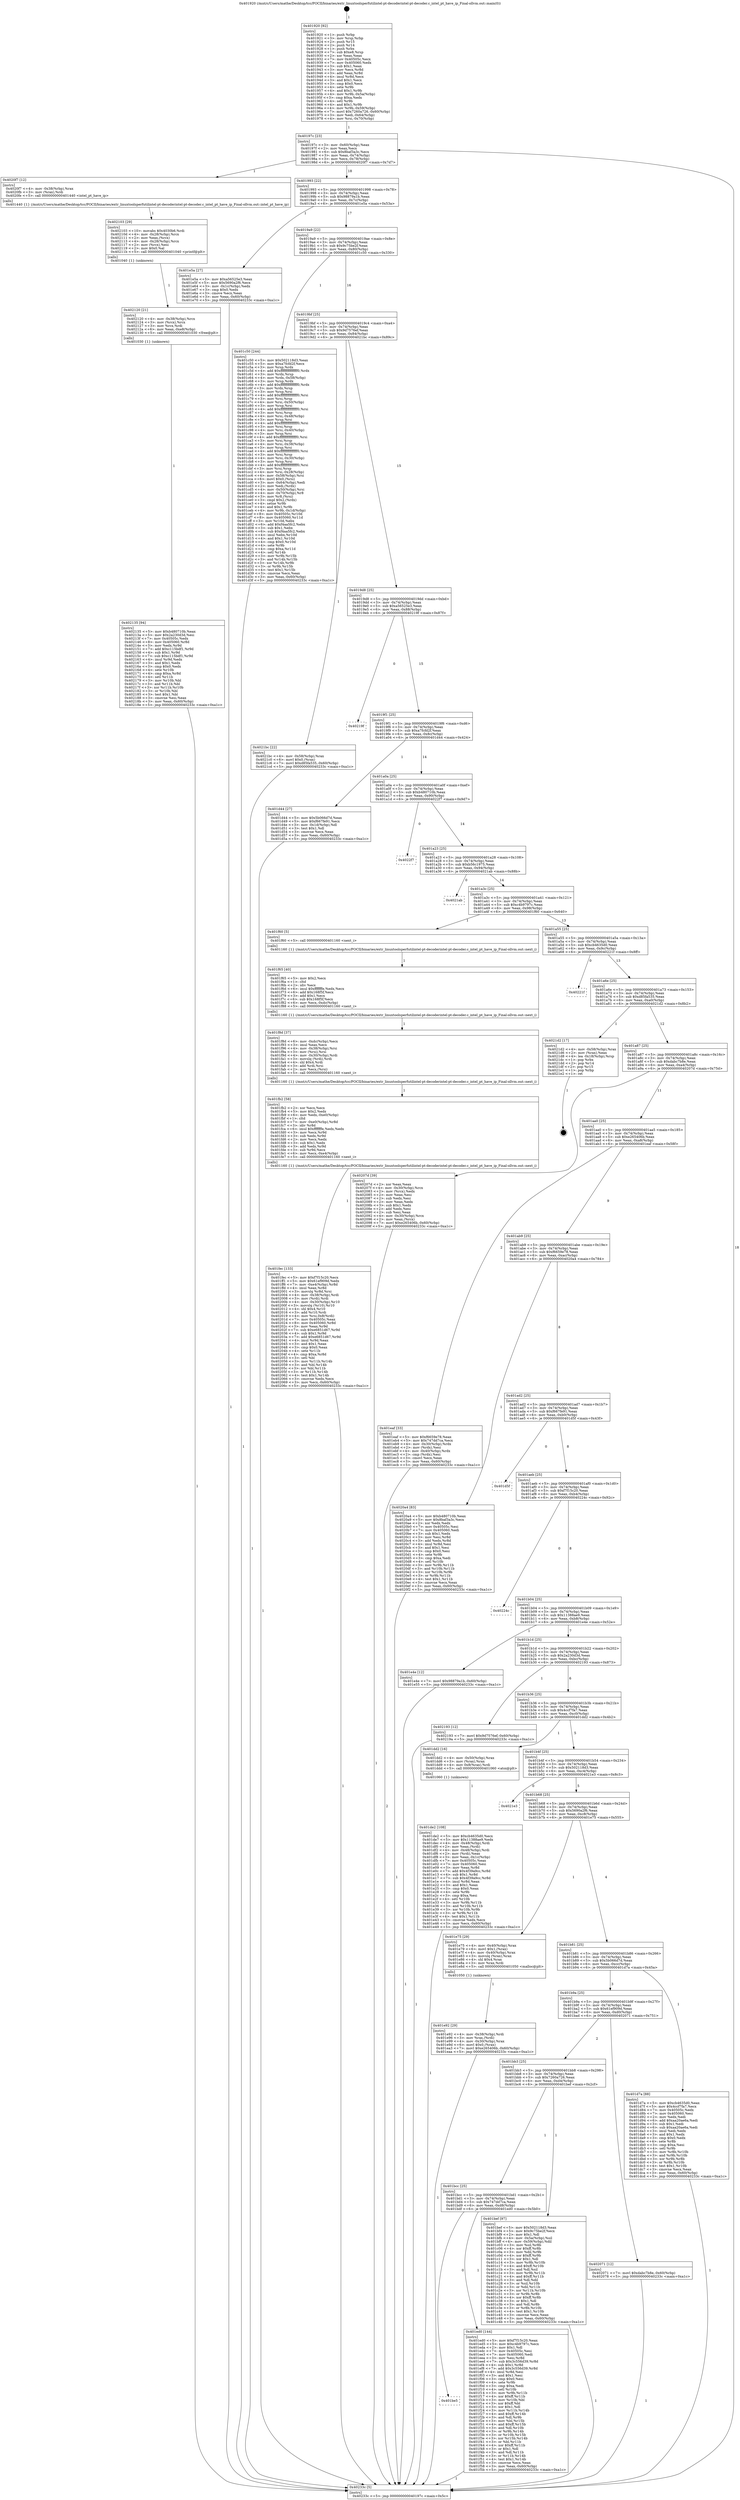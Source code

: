 digraph "0x401920" {
  label = "0x401920 (/mnt/c/Users/mathe/Desktop/tcc/POCII/binaries/extr_linuxtoolsperfutilintel-pt-decoderintel-pt-decoder.c_intel_pt_have_ip_Final-ollvm.out::main(0))"
  labelloc = "t"
  node[shape=record]

  Entry [label="",width=0.3,height=0.3,shape=circle,fillcolor=black,style=filled]
  "0x40197c" [label="{
     0x40197c [23]\l
     | [instrs]\l
     &nbsp;&nbsp;0x40197c \<+3\>: mov -0x60(%rbp),%eax\l
     &nbsp;&nbsp;0x40197f \<+2\>: mov %eax,%ecx\l
     &nbsp;&nbsp;0x401981 \<+6\>: sub $0x8baf3a3c,%ecx\l
     &nbsp;&nbsp;0x401987 \<+3\>: mov %eax,-0x74(%rbp)\l
     &nbsp;&nbsp;0x40198a \<+3\>: mov %ecx,-0x78(%rbp)\l
     &nbsp;&nbsp;0x40198d \<+6\>: je 00000000004020f7 \<main+0x7d7\>\l
  }"]
  "0x4020f7" [label="{
     0x4020f7 [12]\l
     | [instrs]\l
     &nbsp;&nbsp;0x4020f7 \<+4\>: mov -0x38(%rbp),%rax\l
     &nbsp;&nbsp;0x4020fb \<+3\>: mov (%rax),%rdi\l
     &nbsp;&nbsp;0x4020fe \<+5\>: call 0000000000401440 \<intel_pt_have_ip\>\l
     | [calls]\l
     &nbsp;&nbsp;0x401440 \{1\} (/mnt/c/Users/mathe/Desktop/tcc/POCII/binaries/extr_linuxtoolsperfutilintel-pt-decoderintel-pt-decoder.c_intel_pt_have_ip_Final-ollvm.out::intel_pt_have_ip)\l
  }"]
  "0x401993" [label="{
     0x401993 [22]\l
     | [instrs]\l
     &nbsp;&nbsp;0x401993 \<+5\>: jmp 0000000000401998 \<main+0x78\>\l
     &nbsp;&nbsp;0x401998 \<+3\>: mov -0x74(%rbp),%eax\l
     &nbsp;&nbsp;0x40199b \<+5\>: sub $0x98879a1b,%eax\l
     &nbsp;&nbsp;0x4019a0 \<+3\>: mov %eax,-0x7c(%rbp)\l
     &nbsp;&nbsp;0x4019a3 \<+6\>: je 0000000000401e5a \<main+0x53a\>\l
  }"]
  Exit [label="",width=0.3,height=0.3,shape=circle,fillcolor=black,style=filled,peripheries=2]
  "0x401e5a" [label="{
     0x401e5a [27]\l
     | [instrs]\l
     &nbsp;&nbsp;0x401e5a \<+5\>: mov $0xa56525e3,%eax\l
     &nbsp;&nbsp;0x401e5f \<+5\>: mov $0x5690a2f6,%ecx\l
     &nbsp;&nbsp;0x401e64 \<+3\>: mov -0x1c(%rbp),%edx\l
     &nbsp;&nbsp;0x401e67 \<+3\>: cmp $0x0,%edx\l
     &nbsp;&nbsp;0x401e6a \<+3\>: cmove %ecx,%eax\l
     &nbsp;&nbsp;0x401e6d \<+3\>: mov %eax,-0x60(%rbp)\l
     &nbsp;&nbsp;0x401e70 \<+5\>: jmp 000000000040233c \<main+0xa1c\>\l
  }"]
  "0x4019a9" [label="{
     0x4019a9 [22]\l
     | [instrs]\l
     &nbsp;&nbsp;0x4019a9 \<+5\>: jmp 00000000004019ae \<main+0x8e\>\l
     &nbsp;&nbsp;0x4019ae \<+3\>: mov -0x74(%rbp),%eax\l
     &nbsp;&nbsp;0x4019b1 \<+5\>: sub $0x9c75be2f,%eax\l
     &nbsp;&nbsp;0x4019b6 \<+3\>: mov %eax,-0x80(%rbp)\l
     &nbsp;&nbsp;0x4019b9 \<+6\>: je 0000000000401c50 \<main+0x330\>\l
  }"]
  "0x402135" [label="{
     0x402135 [94]\l
     | [instrs]\l
     &nbsp;&nbsp;0x402135 \<+5\>: mov $0xb480710b,%eax\l
     &nbsp;&nbsp;0x40213a \<+5\>: mov $0x2a230d3d,%esi\l
     &nbsp;&nbsp;0x40213f \<+7\>: mov 0x40505c,%edx\l
     &nbsp;&nbsp;0x402146 \<+8\>: mov 0x405060,%r8d\l
     &nbsp;&nbsp;0x40214e \<+3\>: mov %edx,%r9d\l
     &nbsp;&nbsp;0x402151 \<+7\>: add $0xc115bdf1,%r9d\l
     &nbsp;&nbsp;0x402158 \<+4\>: sub $0x1,%r9d\l
     &nbsp;&nbsp;0x40215c \<+7\>: sub $0xc115bdf1,%r9d\l
     &nbsp;&nbsp;0x402163 \<+4\>: imul %r9d,%edx\l
     &nbsp;&nbsp;0x402167 \<+3\>: and $0x1,%edx\l
     &nbsp;&nbsp;0x40216a \<+3\>: cmp $0x0,%edx\l
     &nbsp;&nbsp;0x40216d \<+4\>: sete %r10b\l
     &nbsp;&nbsp;0x402171 \<+4\>: cmp $0xa,%r8d\l
     &nbsp;&nbsp;0x402175 \<+4\>: setl %r11b\l
     &nbsp;&nbsp;0x402179 \<+3\>: mov %r10b,%bl\l
     &nbsp;&nbsp;0x40217c \<+3\>: and %r11b,%bl\l
     &nbsp;&nbsp;0x40217f \<+3\>: xor %r11b,%r10b\l
     &nbsp;&nbsp;0x402182 \<+3\>: or %r10b,%bl\l
     &nbsp;&nbsp;0x402185 \<+3\>: test $0x1,%bl\l
     &nbsp;&nbsp;0x402188 \<+3\>: cmovne %esi,%eax\l
     &nbsp;&nbsp;0x40218b \<+3\>: mov %eax,-0x60(%rbp)\l
     &nbsp;&nbsp;0x40218e \<+5\>: jmp 000000000040233c \<main+0xa1c\>\l
  }"]
  "0x401c50" [label="{
     0x401c50 [244]\l
     | [instrs]\l
     &nbsp;&nbsp;0x401c50 \<+5\>: mov $0x502118d3,%eax\l
     &nbsp;&nbsp;0x401c55 \<+5\>: mov $0xa7fcfd2f,%ecx\l
     &nbsp;&nbsp;0x401c5a \<+3\>: mov %rsp,%rdx\l
     &nbsp;&nbsp;0x401c5d \<+4\>: add $0xfffffffffffffff0,%rdx\l
     &nbsp;&nbsp;0x401c61 \<+3\>: mov %rdx,%rsp\l
     &nbsp;&nbsp;0x401c64 \<+4\>: mov %rdx,-0x58(%rbp)\l
     &nbsp;&nbsp;0x401c68 \<+3\>: mov %rsp,%rdx\l
     &nbsp;&nbsp;0x401c6b \<+4\>: add $0xfffffffffffffff0,%rdx\l
     &nbsp;&nbsp;0x401c6f \<+3\>: mov %rdx,%rsp\l
     &nbsp;&nbsp;0x401c72 \<+3\>: mov %rsp,%rsi\l
     &nbsp;&nbsp;0x401c75 \<+4\>: add $0xfffffffffffffff0,%rsi\l
     &nbsp;&nbsp;0x401c79 \<+3\>: mov %rsi,%rsp\l
     &nbsp;&nbsp;0x401c7c \<+4\>: mov %rsi,-0x50(%rbp)\l
     &nbsp;&nbsp;0x401c80 \<+3\>: mov %rsp,%rsi\l
     &nbsp;&nbsp;0x401c83 \<+4\>: add $0xfffffffffffffff0,%rsi\l
     &nbsp;&nbsp;0x401c87 \<+3\>: mov %rsi,%rsp\l
     &nbsp;&nbsp;0x401c8a \<+4\>: mov %rsi,-0x48(%rbp)\l
     &nbsp;&nbsp;0x401c8e \<+3\>: mov %rsp,%rsi\l
     &nbsp;&nbsp;0x401c91 \<+4\>: add $0xfffffffffffffff0,%rsi\l
     &nbsp;&nbsp;0x401c95 \<+3\>: mov %rsi,%rsp\l
     &nbsp;&nbsp;0x401c98 \<+4\>: mov %rsi,-0x40(%rbp)\l
     &nbsp;&nbsp;0x401c9c \<+3\>: mov %rsp,%rsi\l
     &nbsp;&nbsp;0x401c9f \<+4\>: add $0xfffffffffffffff0,%rsi\l
     &nbsp;&nbsp;0x401ca3 \<+3\>: mov %rsi,%rsp\l
     &nbsp;&nbsp;0x401ca6 \<+4\>: mov %rsi,-0x38(%rbp)\l
     &nbsp;&nbsp;0x401caa \<+3\>: mov %rsp,%rsi\l
     &nbsp;&nbsp;0x401cad \<+4\>: add $0xfffffffffffffff0,%rsi\l
     &nbsp;&nbsp;0x401cb1 \<+3\>: mov %rsi,%rsp\l
     &nbsp;&nbsp;0x401cb4 \<+4\>: mov %rsi,-0x30(%rbp)\l
     &nbsp;&nbsp;0x401cb8 \<+3\>: mov %rsp,%rsi\l
     &nbsp;&nbsp;0x401cbb \<+4\>: add $0xfffffffffffffff0,%rsi\l
     &nbsp;&nbsp;0x401cbf \<+3\>: mov %rsi,%rsp\l
     &nbsp;&nbsp;0x401cc2 \<+4\>: mov %rsi,-0x28(%rbp)\l
     &nbsp;&nbsp;0x401cc6 \<+4\>: mov -0x58(%rbp),%rsi\l
     &nbsp;&nbsp;0x401cca \<+6\>: movl $0x0,(%rsi)\l
     &nbsp;&nbsp;0x401cd0 \<+3\>: mov -0x64(%rbp),%edi\l
     &nbsp;&nbsp;0x401cd3 \<+2\>: mov %edi,(%rdx)\l
     &nbsp;&nbsp;0x401cd5 \<+4\>: mov -0x50(%rbp),%rsi\l
     &nbsp;&nbsp;0x401cd9 \<+4\>: mov -0x70(%rbp),%r8\l
     &nbsp;&nbsp;0x401cdd \<+3\>: mov %r8,(%rsi)\l
     &nbsp;&nbsp;0x401ce0 \<+3\>: cmpl $0x2,(%rdx)\l
     &nbsp;&nbsp;0x401ce3 \<+4\>: setne %r9b\l
     &nbsp;&nbsp;0x401ce7 \<+4\>: and $0x1,%r9b\l
     &nbsp;&nbsp;0x401ceb \<+4\>: mov %r9b,-0x1d(%rbp)\l
     &nbsp;&nbsp;0x401cef \<+8\>: mov 0x40505c,%r10d\l
     &nbsp;&nbsp;0x401cf7 \<+8\>: mov 0x405060,%r11d\l
     &nbsp;&nbsp;0x401cff \<+3\>: mov %r10d,%ebx\l
     &nbsp;&nbsp;0x401d02 \<+6\>: add $0xf4aa5fc2,%ebx\l
     &nbsp;&nbsp;0x401d08 \<+3\>: sub $0x1,%ebx\l
     &nbsp;&nbsp;0x401d0b \<+6\>: sub $0xf4aa5fc2,%ebx\l
     &nbsp;&nbsp;0x401d11 \<+4\>: imul %ebx,%r10d\l
     &nbsp;&nbsp;0x401d15 \<+4\>: and $0x1,%r10d\l
     &nbsp;&nbsp;0x401d19 \<+4\>: cmp $0x0,%r10d\l
     &nbsp;&nbsp;0x401d1d \<+4\>: sete %r9b\l
     &nbsp;&nbsp;0x401d21 \<+4\>: cmp $0xa,%r11d\l
     &nbsp;&nbsp;0x401d25 \<+4\>: setl %r14b\l
     &nbsp;&nbsp;0x401d29 \<+3\>: mov %r9b,%r15b\l
     &nbsp;&nbsp;0x401d2c \<+3\>: and %r14b,%r15b\l
     &nbsp;&nbsp;0x401d2f \<+3\>: xor %r14b,%r9b\l
     &nbsp;&nbsp;0x401d32 \<+3\>: or %r9b,%r15b\l
     &nbsp;&nbsp;0x401d35 \<+4\>: test $0x1,%r15b\l
     &nbsp;&nbsp;0x401d39 \<+3\>: cmovne %ecx,%eax\l
     &nbsp;&nbsp;0x401d3c \<+3\>: mov %eax,-0x60(%rbp)\l
     &nbsp;&nbsp;0x401d3f \<+5\>: jmp 000000000040233c \<main+0xa1c\>\l
  }"]
  "0x4019bf" [label="{
     0x4019bf [25]\l
     | [instrs]\l
     &nbsp;&nbsp;0x4019bf \<+5\>: jmp 00000000004019c4 \<main+0xa4\>\l
     &nbsp;&nbsp;0x4019c4 \<+3\>: mov -0x74(%rbp),%eax\l
     &nbsp;&nbsp;0x4019c7 \<+5\>: sub $0x9d7576ef,%eax\l
     &nbsp;&nbsp;0x4019cc \<+6\>: mov %eax,-0x84(%rbp)\l
     &nbsp;&nbsp;0x4019d2 \<+6\>: je 00000000004021bc \<main+0x89c\>\l
  }"]
  "0x402120" [label="{
     0x402120 [21]\l
     | [instrs]\l
     &nbsp;&nbsp;0x402120 \<+4\>: mov -0x38(%rbp),%rcx\l
     &nbsp;&nbsp;0x402124 \<+3\>: mov (%rcx),%rcx\l
     &nbsp;&nbsp;0x402127 \<+3\>: mov %rcx,%rdi\l
     &nbsp;&nbsp;0x40212a \<+6\>: mov %eax,-0xe8(%rbp)\l
     &nbsp;&nbsp;0x402130 \<+5\>: call 0000000000401030 \<free@plt\>\l
     | [calls]\l
     &nbsp;&nbsp;0x401030 \{1\} (unknown)\l
  }"]
  "0x4021bc" [label="{
     0x4021bc [22]\l
     | [instrs]\l
     &nbsp;&nbsp;0x4021bc \<+4\>: mov -0x58(%rbp),%rax\l
     &nbsp;&nbsp;0x4021c0 \<+6\>: movl $0x0,(%rax)\l
     &nbsp;&nbsp;0x4021c6 \<+7\>: movl $0xd85fa535,-0x60(%rbp)\l
     &nbsp;&nbsp;0x4021cd \<+5\>: jmp 000000000040233c \<main+0xa1c\>\l
  }"]
  "0x4019d8" [label="{
     0x4019d8 [25]\l
     | [instrs]\l
     &nbsp;&nbsp;0x4019d8 \<+5\>: jmp 00000000004019dd \<main+0xbd\>\l
     &nbsp;&nbsp;0x4019dd \<+3\>: mov -0x74(%rbp),%eax\l
     &nbsp;&nbsp;0x4019e0 \<+5\>: sub $0xa56525e3,%eax\l
     &nbsp;&nbsp;0x4019e5 \<+6\>: mov %eax,-0x88(%rbp)\l
     &nbsp;&nbsp;0x4019eb \<+6\>: je 000000000040219f \<main+0x87f\>\l
  }"]
  "0x402103" [label="{
     0x402103 [29]\l
     | [instrs]\l
     &nbsp;&nbsp;0x402103 \<+10\>: movabs $0x4030b6,%rdi\l
     &nbsp;&nbsp;0x40210d \<+4\>: mov -0x28(%rbp),%rcx\l
     &nbsp;&nbsp;0x402111 \<+2\>: mov %eax,(%rcx)\l
     &nbsp;&nbsp;0x402113 \<+4\>: mov -0x28(%rbp),%rcx\l
     &nbsp;&nbsp;0x402117 \<+2\>: mov (%rcx),%esi\l
     &nbsp;&nbsp;0x402119 \<+2\>: mov $0x0,%al\l
     &nbsp;&nbsp;0x40211b \<+5\>: call 0000000000401040 \<printf@plt\>\l
     | [calls]\l
     &nbsp;&nbsp;0x401040 \{1\} (unknown)\l
  }"]
  "0x40219f" [label="{
     0x40219f\l
  }", style=dashed]
  "0x4019f1" [label="{
     0x4019f1 [25]\l
     | [instrs]\l
     &nbsp;&nbsp;0x4019f1 \<+5\>: jmp 00000000004019f6 \<main+0xd6\>\l
     &nbsp;&nbsp;0x4019f6 \<+3\>: mov -0x74(%rbp),%eax\l
     &nbsp;&nbsp;0x4019f9 \<+5\>: sub $0xa7fcfd2f,%eax\l
     &nbsp;&nbsp;0x4019fe \<+6\>: mov %eax,-0x8c(%rbp)\l
     &nbsp;&nbsp;0x401a04 \<+6\>: je 0000000000401d44 \<main+0x424\>\l
  }"]
  "0x401fec" [label="{
     0x401fec [133]\l
     | [instrs]\l
     &nbsp;&nbsp;0x401fec \<+5\>: mov $0xf7f15c20,%ecx\l
     &nbsp;&nbsp;0x401ff1 \<+5\>: mov $0x61ef909d,%edx\l
     &nbsp;&nbsp;0x401ff6 \<+7\>: mov -0xe4(%rbp),%r8d\l
     &nbsp;&nbsp;0x401ffd \<+4\>: imul %eax,%r8d\l
     &nbsp;&nbsp;0x402001 \<+3\>: movslq %r8d,%rsi\l
     &nbsp;&nbsp;0x402004 \<+4\>: mov -0x38(%rbp),%rdi\l
     &nbsp;&nbsp;0x402008 \<+3\>: mov (%rdi),%rdi\l
     &nbsp;&nbsp;0x40200b \<+4\>: mov -0x30(%rbp),%r10\l
     &nbsp;&nbsp;0x40200f \<+3\>: movslq (%r10),%r10\l
     &nbsp;&nbsp;0x402012 \<+4\>: shl $0x4,%r10\l
     &nbsp;&nbsp;0x402016 \<+3\>: add %r10,%rdi\l
     &nbsp;&nbsp;0x402019 \<+4\>: mov %rsi,0x8(%rdi)\l
     &nbsp;&nbsp;0x40201d \<+7\>: mov 0x40505c,%eax\l
     &nbsp;&nbsp;0x402024 \<+8\>: mov 0x405060,%r8d\l
     &nbsp;&nbsp;0x40202c \<+3\>: mov %eax,%r9d\l
     &nbsp;&nbsp;0x40202f \<+7\>: sub $0xe6851d67,%r9d\l
     &nbsp;&nbsp;0x402036 \<+4\>: sub $0x1,%r9d\l
     &nbsp;&nbsp;0x40203a \<+7\>: add $0xe6851d67,%r9d\l
     &nbsp;&nbsp;0x402041 \<+4\>: imul %r9d,%eax\l
     &nbsp;&nbsp;0x402045 \<+3\>: and $0x1,%eax\l
     &nbsp;&nbsp;0x402048 \<+3\>: cmp $0x0,%eax\l
     &nbsp;&nbsp;0x40204b \<+4\>: sete %r11b\l
     &nbsp;&nbsp;0x40204f \<+4\>: cmp $0xa,%r8d\l
     &nbsp;&nbsp;0x402053 \<+3\>: setl %bl\l
     &nbsp;&nbsp;0x402056 \<+3\>: mov %r11b,%r14b\l
     &nbsp;&nbsp;0x402059 \<+3\>: and %bl,%r14b\l
     &nbsp;&nbsp;0x40205c \<+3\>: xor %bl,%r11b\l
     &nbsp;&nbsp;0x40205f \<+3\>: or %r11b,%r14b\l
     &nbsp;&nbsp;0x402062 \<+4\>: test $0x1,%r14b\l
     &nbsp;&nbsp;0x402066 \<+3\>: cmovne %edx,%ecx\l
     &nbsp;&nbsp;0x402069 \<+3\>: mov %ecx,-0x60(%rbp)\l
     &nbsp;&nbsp;0x40206c \<+5\>: jmp 000000000040233c \<main+0xa1c\>\l
  }"]
  "0x401d44" [label="{
     0x401d44 [27]\l
     | [instrs]\l
     &nbsp;&nbsp;0x401d44 \<+5\>: mov $0x5b066d7d,%eax\l
     &nbsp;&nbsp;0x401d49 \<+5\>: mov $0xf667fe91,%ecx\l
     &nbsp;&nbsp;0x401d4e \<+3\>: mov -0x1d(%rbp),%dl\l
     &nbsp;&nbsp;0x401d51 \<+3\>: test $0x1,%dl\l
     &nbsp;&nbsp;0x401d54 \<+3\>: cmovne %ecx,%eax\l
     &nbsp;&nbsp;0x401d57 \<+3\>: mov %eax,-0x60(%rbp)\l
     &nbsp;&nbsp;0x401d5a \<+5\>: jmp 000000000040233c \<main+0xa1c\>\l
  }"]
  "0x401a0a" [label="{
     0x401a0a [25]\l
     | [instrs]\l
     &nbsp;&nbsp;0x401a0a \<+5\>: jmp 0000000000401a0f \<main+0xef\>\l
     &nbsp;&nbsp;0x401a0f \<+3\>: mov -0x74(%rbp),%eax\l
     &nbsp;&nbsp;0x401a12 \<+5\>: sub $0xb480710b,%eax\l
     &nbsp;&nbsp;0x401a17 \<+6\>: mov %eax,-0x90(%rbp)\l
     &nbsp;&nbsp;0x401a1d \<+6\>: je 00000000004022f7 \<main+0x9d7\>\l
  }"]
  "0x401fb2" [label="{
     0x401fb2 [58]\l
     | [instrs]\l
     &nbsp;&nbsp;0x401fb2 \<+2\>: xor %ecx,%ecx\l
     &nbsp;&nbsp;0x401fb4 \<+5\>: mov $0x2,%edx\l
     &nbsp;&nbsp;0x401fb9 \<+6\>: mov %edx,-0xe0(%rbp)\l
     &nbsp;&nbsp;0x401fbf \<+1\>: cltd\l
     &nbsp;&nbsp;0x401fc0 \<+7\>: mov -0xe0(%rbp),%r8d\l
     &nbsp;&nbsp;0x401fc7 \<+3\>: idiv %r8d\l
     &nbsp;&nbsp;0x401fca \<+6\>: imul $0xfffffffe,%edx,%edx\l
     &nbsp;&nbsp;0x401fd0 \<+3\>: mov %ecx,%r9d\l
     &nbsp;&nbsp;0x401fd3 \<+3\>: sub %edx,%r9d\l
     &nbsp;&nbsp;0x401fd6 \<+2\>: mov %ecx,%edx\l
     &nbsp;&nbsp;0x401fd8 \<+3\>: sub $0x1,%edx\l
     &nbsp;&nbsp;0x401fdb \<+3\>: add %edx,%r9d\l
     &nbsp;&nbsp;0x401fde \<+3\>: sub %r9d,%ecx\l
     &nbsp;&nbsp;0x401fe1 \<+6\>: mov %ecx,-0xe4(%rbp)\l
     &nbsp;&nbsp;0x401fe7 \<+5\>: call 0000000000401160 \<next_i\>\l
     | [calls]\l
     &nbsp;&nbsp;0x401160 \{1\} (/mnt/c/Users/mathe/Desktop/tcc/POCII/binaries/extr_linuxtoolsperfutilintel-pt-decoderintel-pt-decoder.c_intel_pt_have_ip_Final-ollvm.out::next_i)\l
  }"]
  "0x4022f7" [label="{
     0x4022f7\l
  }", style=dashed]
  "0x401a23" [label="{
     0x401a23 [25]\l
     | [instrs]\l
     &nbsp;&nbsp;0x401a23 \<+5\>: jmp 0000000000401a28 \<main+0x108\>\l
     &nbsp;&nbsp;0x401a28 \<+3\>: mov -0x74(%rbp),%eax\l
     &nbsp;&nbsp;0x401a2b \<+5\>: sub $0xb56c1975,%eax\l
     &nbsp;&nbsp;0x401a30 \<+6\>: mov %eax,-0x94(%rbp)\l
     &nbsp;&nbsp;0x401a36 \<+6\>: je 00000000004021ab \<main+0x88b\>\l
  }"]
  "0x401f8d" [label="{
     0x401f8d [37]\l
     | [instrs]\l
     &nbsp;&nbsp;0x401f8d \<+6\>: mov -0xdc(%rbp),%ecx\l
     &nbsp;&nbsp;0x401f93 \<+3\>: imul %eax,%ecx\l
     &nbsp;&nbsp;0x401f96 \<+4\>: mov -0x38(%rbp),%rsi\l
     &nbsp;&nbsp;0x401f9a \<+3\>: mov (%rsi),%rsi\l
     &nbsp;&nbsp;0x401f9d \<+4\>: mov -0x30(%rbp),%rdi\l
     &nbsp;&nbsp;0x401fa1 \<+3\>: movslq (%rdi),%rdi\l
     &nbsp;&nbsp;0x401fa4 \<+4\>: shl $0x4,%rdi\l
     &nbsp;&nbsp;0x401fa8 \<+3\>: add %rdi,%rsi\l
     &nbsp;&nbsp;0x401fab \<+2\>: mov %ecx,(%rsi)\l
     &nbsp;&nbsp;0x401fad \<+5\>: call 0000000000401160 \<next_i\>\l
     | [calls]\l
     &nbsp;&nbsp;0x401160 \{1\} (/mnt/c/Users/mathe/Desktop/tcc/POCII/binaries/extr_linuxtoolsperfutilintel-pt-decoderintel-pt-decoder.c_intel_pt_have_ip_Final-ollvm.out::next_i)\l
  }"]
  "0x4021ab" [label="{
     0x4021ab\l
  }", style=dashed]
  "0x401a3c" [label="{
     0x401a3c [25]\l
     | [instrs]\l
     &nbsp;&nbsp;0x401a3c \<+5\>: jmp 0000000000401a41 \<main+0x121\>\l
     &nbsp;&nbsp;0x401a41 \<+3\>: mov -0x74(%rbp),%eax\l
     &nbsp;&nbsp;0x401a44 \<+5\>: sub $0xc4b9797c,%eax\l
     &nbsp;&nbsp;0x401a49 \<+6\>: mov %eax,-0x98(%rbp)\l
     &nbsp;&nbsp;0x401a4f \<+6\>: je 0000000000401f60 \<main+0x640\>\l
  }"]
  "0x401f65" [label="{
     0x401f65 [40]\l
     | [instrs]\l
     &nbsp;&nbsp;0x401f65 \<+5\>: mov $0x2,%ecx\l
     &nbsp;&nbsp;0x401f6a \<+1\>: cltd\l
     &nbsp;&nbsp;0x401f6b \<+2\>: idiv %ecx\l
     &nbsp;&nbsp;0x401f6d \<+6\>: imul $0xfffffffe,%edx,%ecx\l
     &nbsp;&nbsp;0x401f73 \<+6\>: add $0x168f5f,%ecx\l
     &nbsp;&nbsp;0x401f79 \<+3\>: add $0x1,%ecx\l
     &nbsp;&nbsp;0x401f7c \<+6\>: sub $0x168f5f,%ecx\l
     &nbsp;&nbsp;0x401f82 \<+6\>: mov %ecx,-0xdc(%rbp)\l
     &nbsp;&nbsp;0x401f88 \<+5\>: call 0000000000401160 \<next_i\>\l
     | [calls]\l
     &nbsp;&nbsp;0x401160 \{1\} (/mnt/c/Users/mathe/Desktop/tcc/POCII/binaries/extr_linuxtoolsperfutilintel-pt-decoderintel-pt-decoder.c_intel_pt_have_ip_Final-ollvm.out::next_i)\l
  }"]
  "0x401f60" [label="{
     0x401f60 [5]\l
     | [instrs]\l
     &nbsp;&nbsp;0x401f60 \<+5\>: call 0000000000401160 \<next_i\>\l
     | [calls]\l
     &nbsp;&nbsp;0x401160 \{1\} (/mnt/c/Users/mathe/Desktop/tcc/POCII/binaries/extr_linuxtoolsperfutilintel-pt-decoderintel-pt-decoder.c_intel_pt_have_ip_Final-ollvm.out::next_i)\l
  }"]
  "0x401a55" [label="{
     0x401a55 [25]\l
     | [instrs]\l
     &nbsp;&nbsp;0x401a55 \<+5\>: jmp 0000000000401a5a \<main+0x13a\>\l
     &nbsp;&nbsp;0x401a5a \<+3\>: mov -0x74(%rbp),%eax\l
     &nbsp;&nbsp;0x401a5d \<+5\>: sub $0xcb4635d0,%eax\l
     &nbsp;&nbsp;0x401a62 \<+6\>: mov %eax,-0x9c(%rbp)\l
     &nbsp;&nbsp;0x401a68 \<+6\>: je 000000000040221f \<main+0x8ff\>\l
  }"]
  "0x401be5" [label="{
     0x401be5\l
  }", style=dashed]
  "0x40221f" [label="{
     0x40221f\l
  }", style=dashed]
  "0x401a6e" [label="{
     0x401a6e [25]\l
     | [instrs]\l
     &nbsp;&nbsp;0x401a6e \<+5\>: jmp 0000000000401a73 \<main+0x153\>\l
     &nbsp;&nbsp;0x401a73 \<+3\>: mov -0x74(%rbp),%eax\l
     &nbsp;&nbsp;0x401a76 \<+5\>: sub $0xd85fa535,%eax\l
     &nbsp;&nbsp;0x401a7b \<+6\>: mov %eax,-0xa0(%rbp)\l
     &nbsp;&nbsp;0x401a81 \<+6\>: je 00000000004021d2 \<main+0x8b2\>\l
  }"]
  "0x401ed0" [label="{
     0x401ed0 [144]\l
     | [instrs]\l
     &nbsp;&nbsp;0x401ed0 \<+5\>: mov $0xf7f15c20,%eax\l
     &nbsp;&nbsp;0x401ed5 \<+5\>: mov $0xc4b9797c,%ecx\l
     &nbsp;&nbsp;0x401eda \<+2\>: mov $0x1,%dl\l
     &nbsp;&nbsp;0x401edc \<+7\>: mov 0x40505c,%esi\l
     &nbsp;&nbsp;0x401ee3 \<+7\>: mov 0x405060,%edi\l
     &nbsp;&nbsp;0x401eea \<+3\>: mov %esi,%r8d\l
     &nbsp;&nbsp;0x401eed \<+7\>: sub $0x3c556d39,%r8d\l
     &nbsp;&nbsp;0x401ef4 \<+4\>: sub $0x1,%r8d\l
     &nbsp;&nbsp;0x401ef8 \<+7\>: add $0x3c556d39,%r8d\l
     &nbsp;&nbsp;0x401eff \<+4\>: imul %r8d,%esi\l
     &nbsp;&nbsp;0x401f03 \<+3\>: and $0x1,%esi\l
     &nbsp;&nbsp;0x401f06 \<+3\>: cmp $0x0,%esi\l
     &nbsp;&nbsp;0x401f09 \<+4\>: sete %r9b\l
     &nbsp;&nbsp;0x401f0d \<+3\>: cmp $0xa,%edi\l
     &nbsp;&nbsp;0x401f10 \<+4\>: setl %r10b\l
     &nbsp;&nbsp;0x401f14 \<+3\>: mov %r9b,%r11b\l
     &nbsp;&nbsp;0x401f17 \<+4\>: xor $0xff,%r11b\l
     &nbsp;&nbsp;0x401f1b \<+3\>: mov %r10b,%bl\l
     &nbsp;&nbsp;0x401f1e \<+3\>: xor $0xff,%bl\l
     &nbsp;&nbsp;0x401f21 \<+3\>: xor $0x1,%dl\l
     &nbsp;&nbsp;0x401f24 \<+3\>: mov %r11b,%r14b\l
     &nbsp;&nbsp;0x401f27 \<+4\>: and $0xff,%r14b\l
     &nbsp;&nbsp;0x401f2b \<+3\>: and %dl,%r9b\l
     &nbsp;&nbsp;0x401f2e \<+3\>: mov %bl,%r15b\l
     &nbsp;&nbsp;0x401f31 \<+4\>: and $0xff,%r15b\l
     &nbsp;&nbsp;0x401f35 \<+3\>: and %dl,%r10b\l
     &nbsp;&nbsp;0x401f38 \<+3\>: or %r9b,%r14b\l
     &nbsp;&nbsp;0x401f3b \<+3\>: or %r10b,%r15b\l
     &nbsp;&nbsp;0x401f3e \<+3\>: xor %r15b,%r14b\l
     &nbsp;&nbsp;0x401f41 \<+3\>: or %bl,%r11b\l
     &nbsp;&nbsp;0x401f44 \<+4\>: xor $0xff,%r11b\l
     &nbsp;&nbsp;0x401f48 \<+3\>: or $0x1,%dl\l
     &nbsp;&nbsp;0x401f4b \<+3\>: and %dl,%r11b\l
     &nbsp;&nbsp;0x401f4e \<+3\>: or %r11b,%r14b\l
     &nbsp;&nbsp;0x401f51 \<+4\>: test $0x1,%r14b\l
     &nbsp;&nbsp;0x401f55 \<+3\>: cmovne %ecx,%eax\l
     &nbsp;&nbsp;0x401f58 \<+3\>: mov %eax,-0x60(%rbp)\l
     &nbsp;&nbsp;0x401f5b \<+5\>: jmp 000000000040233c \<main+0xa1c\>\l
  }"]
  "0x4021d2" [label="{
     0x4021d2 [17]\l
     | [instrs]\l
     &nbsp;&nbsp;0x4021d2 \<+4\>: mov -0x58(%rbp),%rax\l
     &nbsp;&nbsp;0x4021d6 \<+2\>: mov (%rax),%eax\l
     &nbsp;&nbsp;0x4021d8 \<+4\>: lea -0x18(%rbp),%rsp\l
     &nbsp;&nbsp;0x4021dc \<+1\>: pop %rbx\l
     &nbsp;&nbsp;0x4021dd \<+2\>: pop %r14\l
     &nbsp;&nbsp;0x4021df \<+2\>: pop %r15\l
     &nbsp;&nbsp;0x4021e1 \<+1\>: pop %rbp\l
     &nbsp;&nbsp;0x4021e2 \<+1\>: ret\l
  }"]
  "0x401a87" [label="{
     0x401a87 [25]\l
     | [instrs]\l
     &nbsp;&nbsp;0x401a87 \<+5\>: jmp 0000000000401a8c \<main+0x16c\>\l
     &nbsp;&nbsp;0x401a8c \<+3\>: mov -0x74(%rbp),%eax\l
     &nbsp;&nbsp;0x401a8f \<+5\>: sub $0xdabc7b8e,%eax\l
     &nbsp;&nbsp;0x401a94 \<+6\>: mov %eax,-0xa4(%rbp)\l
     &nbsp;&nbsp;0x401a9a \<+6\>: je 000000000040207d \<main+0x75d\>\l
  }"]
  "0x401e92" [label="{
     0x401e92 [29]\l
     | [instrs]\l
     &nbsp;&nbsp;0x401e92 \<+4\>: mov -0x38(%rbp),%rdi\l
     &nbsp;&nbsp;0x401e96 \<+3\>: mov %rax,(%rdi)\l
     &nbsp;&nbsp;0x401e99 \<+4\>: mov -0x30(%rbp),%rax\l
     &nbsp;&nbsp;0x401e9d \<+6\>: movl $0x0,(%rax)\l
     &nbsp;&nbsp;0x401ea3 \<+7\>: movl $0xe265406b,-0x60(%rbp)\l
     &nbsp;&nbsp;0x401eaa \<+5\>: jmp 000000000040233c \<main+0xa1c\>\l
  }"]
  "0x40207d" [label="{
     0x40207d [39]\l
     | [instrs]\l
     &nbsp;&nbsp;0x40207d \<+2\>: xor %eax,%eax\l
     &nbsp;&nbsp;0x40207f \<+4\>: mov -0x30(%rbp),%rcx\l
     &nbsp;&nbsp;0x402083 \<+2\>: mov (%rcx),%edx\l
     &nbsp;&nbsp;0x402085 \<+2\>: mov %eax,%esi\l
     &nbsp;&nbsp;0x402087 \<+2\>: sub %edx,%esi\l
     &nbsp;&nbsp;0x402089 \<+2\>: mov %eax,%edx\l
     &nbsp;&nbsp;0x40208b \<+3\>: sub $0x1,%edx\l
     &nbsp;&nbsp;0x40208e \<+2\>: add %edx,%esi\l
     &nbsp;&nbsp;0x402090 \<+2\>: sub %esi,%eax\l
     &nbsp;&nbsp;0x402092 \<+4\>: mov -0x30(%rbp),%rcx\l
     &nbsp;&nbsp;0x402096 \<+2\>: mov %eax,(%rcx)\l
     &nbsp;&nbsp;0x402098 \<+7\>: movl $0xe265406b,-0x60(%rbp)\l
     &nbsp;&nbsp;0x40209f \<+5\>: jmp 000000000040233c \<main+0xa1c\>\l
  }"]
  "0x401aa0" [label="{
     0x401aa0 [25]\l
     | [instrs]\l
     &nbsp;&nbsp;0x401aa0 \<+5\>: jmp 0000000000401aa5 \<main+0x185\>\l
     &nbsp;&nbsp;0x401aa5 \<+3\>: mov -0x74(%rbp),%eax\l
     &nbsp;&nbsp;0x401aa8 \<+5\>: sub $0xe265406b,%eax\l
     &nbsp;&nbsp;0x401aad \<+6\>: mov %eax,-0xa8(%rbp)\l
     &nbsp;&nbsp;0x401ab3 \<+6\>: je 0000000000401eaf \<main+0x58f\>\l
  }"]
  "0x401de2" [label="{
     0x401de2 [108]\l
     | [instrs]\l
     &nbsp;&nbsp;0x401de2 \<+5\>: mov $0xcb4635d0,%ecx\l
     &nbsp;&nbsp;0x401de7 \<+5\>: mov $0x11388ae9,%edx\l
     &nbsp;&nbsp;0x401dec \<+4\>: mov -0x48(%rbp),%rdi\l
     &nbsp;&nbsp;0x401df0 \<+2\>: mov %eax,(%rdi)\l
     &nbsp;&nbsp;0x401df2 \<+4\>: mov -0x48(%rbp),%rdi\l
     &nbsp;&nbsp;0x401df6 \<+2\>: mov (%rdi),%eax\l
     &nbsp;&nbsp;0x401df8 \<+3\>: mov %eax,-0x1c(%rbp)\l
     &nbsp;&nbsp;0x401dfb \<+7\>: mov 0x40505c,%eax\l
     &nbsp;&nbsp;0x401e02 \<+7\>: mov 0x405060,%esi\l
     &nbsp;&nbsp;0x401e09 \<+3\>: mov %eax,%r8d\l
     &nbsp;&nbsp;0x401e0c \<+7\>: add $0x4f39a9cc,%r8d\l
     &nbsp;&nbsp;0x401e13 \<+4\>: sub $0x1,%r8d\l
     &nbsp;&nbsp;0x401e17 \<+7\>: sub $0x4f39a9cc,%r8d\l
     &nbsp;&nbsp;0x401e1e \<+4\>: imul %r8d,%eax\l
     &nbsp;&nbsp;0x401e22 \<+3\>: and $0x1,%eax\l
     &nbsp;&nbsp;0x401e25 \<+3\>: cmp $0x0,%eax\l
     &nbsp;&nbsp;0x401e28 \<+4\>: sete %r9b\l
     &nbsp;&nbsp;0x401e2c \<+3\>: cmp $0xa,%esi\l
     &nbsp;&nbsp;0x401e2f \<+4\>: setl %r10b\l
     &nbsp;&nbsp;0x401e33 \<+3\>: mov %r9b,%r11b\l
     &nbsp;&nbsp;0x401e36 \<+3\>: and %r10b,%r11b\l
     &nbsp;&nbsp;0x401e39 \<+3\>: xor %r10b,%r9b\l
     &nbsp;&nbsp;0x401e3c \<+3\>: or %r9b,%r11b\l
     &nbsp;&nbsp;0x401e3f \<+4\>: test $0x1,%r11b\l
     &nbsp;&nbsp;0x401e43 \<+3\>: cmovne %edx,%ecx\l
     &nbsp;&nbsp;0x401e46 \<+3\>: mov %ecx,-0x60(%rbp)\l
     &nbsp;&nbsp;0x401e49 \<+5\>: jmp 000000000040233c \<main+0xa1c\>\l
  }"]
  "0x401eaf" [label="{
     0x401eaf [33]\l
     | [instrs]\l
     &nbsp;&nbsp;0x401eaf \<+5\>: mov $0xf6659e78,%eax\l
     &nbsp;&nbsp;0x401eb4 \<+5\>: mov $0x747dd7ca,%ecx\l
     &nbsp;&nbsp;0x401eb9 \<+4\>: mov -0x30(%rbp),%rdx\l
     &nbsp;&nbsp;0x401ebd \<+2\>: mov (%rdx),%esi\l
     &nbsp;&nbsp;0x401ebf \<+4\>: mov -0x40(%rbp),%rdx\l
     &nbsp;&nbsp;0x401ec3 \<+2\>: cmp (%rdx),%esi\l
     &nbsp;&nbsp;0x401ec5 \<+3\>: cmovl %ecx,%eax\l
     &nbsp;&nbsp;0x401ec8 \<+3\>: mov %eax,-0x60(%rbp)\l
     &nbsp;&nbsp;0x401ecb \<+5\>: jmp 000000000040233c \<main+0xa1c\>\l
  }"]
  "0x401ab9" [label="{
     0x401ab9 [25]\l
     | [instrs]\l
     &nbsp;&nbsp;0x401ab9 \<+5\>: jmp 0000000000401abe \<main+0x19e\>\l
     &nbsp;&nbsp;0x401abe \<+3\>: mov -0x74(%rbp),%eax\l
     &nbsp;&nbsp;0x401ac1 \<+5\>: sub $0xf6659e78,%eax\l
     &nbsp;&nbsp;0x401ac6 \<+6\>: mov %eax,-0xac(%rbp)\l
     &nbsp;&nbsp;0x401acc \<+6\>: je 00000000004020a4 \<main+0x784\>\l
  }"]
  "0x401920" [label="{
     0x401920 [92]\l
     | [instrs]\l
     &nbsp;&nbsp;0x401920 \<+1\>: push %rbp\l
     &nbsp;&nbsp;0x401921 \<+3\>: mov %rsp,%rbp\l
     &nbsp;&nbsp;0x401924 \<+2\>: push %r15\l
     &nbsp;&nbsp;0x401926 \<+2\>: push %r14\l
     &nbsp;&nbsp;0x401928 \<+1\>: push %rbx\l
     &nbsp;&nbsp;0x401929 \<+7\>: sub $0xe8,%rsp\l
     &nbsp;&nbsp;0x401930 \<+2\>: xor %eax,%eax\l
     &nbsp;&nbsp;0x401932 \<+7\>: mov 0x40505c,%ecx\l
     &nbsp;&nbsp;0x401939 \<+7\>: mov 0x405060,%edx\l
     &nbsp;&nbsp;0x401940 \<+3\>: sub $0x1,%eax\l
     &nbsp;&nbsp;0x401943 \<+3\>: mov %ecx,%r8d\l
     &nbsp;&nbsp;0x401946 \<+3\>: add %eax,%r8d\l
     &nbsp;&nbsp;0x401949 \<+4\>: imul %r8d,%ecx\l
     &nbsp;&nbsp;0x40194d \<+3\>: and $0x1,%ecx\l
     &nbsp;&nbsp;0x401950 \<+3\>: cmp $0x0,%ecx\l
     &nbsp;&nbsp;0x401953 \<+4\>: sete %r9b\l
     &nbsp;&nbsp;0x401957 \<+4\>: and $0x1,%r9b\l
     &nbsp;&nbsp;0x40195b \<+4\>: mov %r9b,-0x5a(%rbp)\l
     &nbsp;&nbsp;0x40195f \<+3\>: cmp $0xa,%edx\l
     &nbsp;&nbsp;0x401962 \<+4\>: setl %r9b\l
     &nbsp;&nbsp;0x401966 \<+4\>: and $0x1,%r9b\l
     &nbsp;&nbsp;0x40196a \<+4\>: mov %r9b,-0x59(%rbp)\l
     &nbsp;&nbsp;0x40196e \<+7\>: movl $0x7260a726,-0x60(%rbp)\l
     &nbsp;&nbsp;0x401975 \<+3\>: mov %edi,-0x64(%rbp)\l
     &nbsp;&nbsp;0x401978 \<+4\>: mov %rsi,-0x70(%rbp)\l
  }"]
  "0x4020a4" [label="{
     0x4020a4 [83]\l
     | [instrs]\l
     &nbsp;&nbsp;0x4020a4 \<+5\>: mov $0xb480710b,%eax\l
     &nbsp;&nbsp;0x4020a9 \<+5\>: mov $0x8baf3a3c,%ecx\l
     &nbsp;&nbsp;0x4020ae \<+2\>: xor %edx,%edx\l
     &nbsp;&nbsp;0x4020b0 \<+7\>: mov 0x40505c,%esi\l
     &nbsp;&nbsp;0x4020b7 \<+7\>: mov 0x405060,%edi\l
     &nbsp;&nbsp;0x4020be \<+3\>: sub $0x1,%edx\l
     &nbsp;&nbsp;0x4020c1 \<+3\>: mov %esi,%r8d\l
     &nbsp;&nbsp;0x4020c4 \<+3\>: add %edx,%r8d\l
     &nbsp;&nbsp;0x4020c7 \<+4\>: imul %r8d,%esi\l
     &nbsp;&nbsp;0x4020cb \<+3\>: and $0x1,%esi\l
     &nbsp;&nbsp;0x4020ce \<+3\>: cmp $0x0,%esi\l
     &nbsp;&nbsp;0x4020d1 \<+4\>: sete %r9b\l
     &nbsp;&nbsp;0x4020d5 \<+3\>: cmp $0xa,%edi\l
     &nbsp;&nbsp;0x4020d8 \<+4\>: setl %r10b\l
     &nbsp;&nbsp;0x4020dc \<+3\>: mov %r9b,%r11b\l
     &nbsp;&nbsp;0x4020df \<+3\>: and %r10b,%r11b\l
     &nbsp;&nbsp;0x4020e2 \<+3\>: xor %r10b,%r9b\l
     &nbsp;&nbsp;0x4020e5 \<+3\>: or %r9b,%r11b\l
     &nbsp;&nbsp;0x4020e8 \<+4\>: test $0x1,%r11b\l
     &nbsp;&nbsp;0x4020ec \<+3\>: cmovne %ecx,%eax\l
     &nbsp;&nbsp;0x4020ef \<+3\>: mov %eax,-0x60(%rbp)\l
     &nbsp;&nbsp;0x4020f2 \<+5\>: jmp 000000000040233c \<main+0xa1c\>\l
  }"]
  "0x401ad2" [label="{
     0x401ad2 [25]\l
     | [instrs]\l
     &nbsp;&nbsp;0x401ad2 \<+5\>: jmp 0000000000401ad7 \<main+0x1b7\>\l
     &nbsp;&nbsp;0x401ad7 \<+3\>: mov -0x74(%rbp),%eax\l
     &nbsp;&nbsp;0x401ada \<+5\>: sub $0xf667fe91,%eax\l
     &nbsp;&nbsp;0x401adf \<+6\>: mov %eax,-0xb0(%rbp)\l
     &nbsp;&nbsp;0x401ae5 \<+6\>: je 0000000000401d5f \<main+0x43f\>\l
  }"]
  "0x40233c" [label="{
     0x40233c [5]\l
     | [instrs]\l
     &nbsp;&nbsp;0x40233c \<+5\>: jmp 000000000040197c \<main+0x5c\>\l
  }"]
  "0x401d5f" [label="{
     0x401d5f\l
  }", style=dashed]
  "0x401aeb" [label="{
     0x401aeb [25]\l
     | [instrs]\l
     &nbsp;&nbsp;0x401aeb \<+5\>: jmp 0000000000401af0 \<main+0x1d0\>\l
     &nbsp;&nbsp;0x401af0 \<+3\>: mov -0x74(%rbp),%eax\l
     &nbsp;&nbsp;0x401af3 \<+5\>: sub $0xf7f15c20,%eax\l
     &nbsp;&nbsp;0x401af8 \<+6\>: mov %eax,-0xb4(%rbp)\l
     &nbsp;&nbsp;0x401afe \<+6\>: je 000000000040224c \<main+0x92c\>\l
  }"]
  "0x401bcc" [label="{
     0x401bcc [25]\l
     | [instrs]\l
     &nbsp;&nbsp;0x401bcc \<+5\>: jmp 0000000000401bd1 \<main+0x2b1\>\l
     &nbsp;&nbsp;0x401bd1 \<+3\>: mov -0x74(%rbp),%eax\l
     &nbsp;&nbsp;0x401bd4 \<+5\>: sub $0x747dd7ca,%eax\l
     &nbsp;&nbsp;0x401bd9 \<+6\>: mov %eax,-0xd8(%rbp)\l
     &nbsp;&nbsp;0x401bdf \<+6\>: je 0000000000401ed0 \<main+0x5b0\>\l
  }"]
  "0x40224c" [label="{
     0x40224c\l
  }", style=dashed]
  "0x401b04" [label="{
     0x401b04 [25]\l
     | [instrs]\l
     &nbsp;&nbsp;0x401b04 \<+5\>: jmp 0000000000401b09 \<main+0x1e9\>\l
     &nbsp;&nbsp;0x401b09 \<+3\>: mov -0x74(%rbp),%eax\l
     &nbsp;&nbsp;0x401b0c \<+5\>: sub $0x11388ae9,%eax\l
     &nbsp;&nbsp;0x401b11 \<+6\>: mov %eax,-0xb8(%rbp)\l
     &nbsp;&nbsp;0x401b17 \<+6\>: je 0000000000401e4e \<main+0x52e\>\l
  }"]
  "0x401bef" [label="{
     0x401bef [97]\l
     | [instrs]\l
     &nbsp;&nbsp;0x401bef \<+5\>: mov $0x502118d3,%eax\l
     &nbsp;&nbsp;0x401bf4 \<+5\>: mov $0x9c75be2f,%ecx\l
     &nbsp;&nbsp;0x401bf9 \<+2\>: mov $0x1,%dl\l
     &nbsp;&nbsp;0x401bfb \<+4\>: mov -0x5a(%rbp),%sil\l
     &nbsp;&nbsp;0x401bff \<+4\>: mov -0x59(%rbp),%dil\l
     &nbsp;&nbsp;0x401c03 \<+3\>: mov %sil,%r8b\l
     &nbsp;&nbsp;0x401c06 \<+4\>: xor $0xff,%r8b\l
     &nbsp;&nbsp;0x401c0a \<+3\>: mov %dil,%r9b\l
     &nbsp;&nbsp;0x401c0d \<+4\>: xor $0xff,%r9b\l
     &nbsp;&nbsp;0x401c11 \<+3\>: xor $0x1,%dl\l
     &nbsp;&nbsp;0x401c14 \<+3\>: mov %r8b,%r10b\l
     &nbsp;&nbsp;0x401c17 \<+4\>: and $0xff,%r10b\l
     &nbsp;&nbsp;0x401c1b \<+3\>: and %dl,%sil\l
     &nbsp;&nbsp;0x401c1e \<+3\>: mov %r9b,%r11b\l
     &nbsp;&nbsp;0x401c21 \<+4\>: and $0xff,%r11b\l
     &nbsp;&nbsp;0x401c25 \<+3\>: and %dl,%dil\l
     &nbsp;&nbsp;0x401c28 \<+3\>: or %sil,%r10b\l
     &nbsp;&nbsp;0x401c2b \<+3\>: or %dil,%r11b\l
     &nbsp;&nbsp;0x401c2e \<+3\>: xor %r11b,%r10b\l
     &nbsp;&nbsp;0x401c31 \<+3\>: or %r9b,%r8b\l
     &nbsp;&nbsp;0x401c34 \<+4\>: xor $0xff,%r8b\l
     &nbsp;&nbsp;0x401c38 \<+3\>: or $0x1,%dl\l
     &nbsp;&nbsp;0x401c3b \<+3\>: and %dl,%r8b\l
     &nbsp;&nbsp;0x401c3e \<+3\>: or %r8b,%r10b\l
     &nbsp;&nbsp;0x401c41 \<+4\>: test $0x1,%r10b\l
     &nbsp;&nbsp;0x401c45 \<+3\>: cmovne %ecx,%eax\l
     &nbsp;&nbsp;0x401c48 \<+3\>: mov %eax,-0x60(%rbp)\l
     &nbsp;&nbsp;0x401c4b \<+5\>: jmp 000000000040233c \<main+0xa1c\>\l
  }"]
  "0x401e4e" [label="{
     0x401e4e [12]\l
     | [instrs]\l
     &nbsp;&nbsp;0x401e4e \<+7\>: movl $0x98879a1b,-0x60(%rbp)\l
     &nbsp;&nbsp;0x401e55 \<+5\>: jmp 000000000040233c \<main+0xa1c\>\l
  }"]
  "0x401b1d" [label="{
     0x401b1d [25]\l
     | [instrs]\l
     &nbsp;&nbsp;0x401b1d \<+5\>: jmp 0000000000401b22 \<main+0x202\>\l
     &nbsp;&nbsp;0x401b22 \<+3\>: mov -0x74(%rbp),%eax\l
     &nbsp;&nbsp;0x401b25 \<+5\>: sub $0x2a230d3d,%eax\l
     &nbsp;&nbsp;0x401b2a \<+6\>: mov %eax,-0xbc(%rbp)\l
     &nbsp;&nbsp;0x401b30 \<+6\>: je 0000000000402193 \<main+0x873\>\l
  }"]
  "0x401bb3" [label="{
     0x401bb3 [25]\l
     | [instrs]\l
     &nbsp;&nbsp;0x401bb3 \<+5\>: jmp 0000000000401bb8 \<main+0x298\>\l
     &nbsp;&nbsp;0x401bb8 \<+3\>: mov -0x74(%rbp),%eax\l
     &nbsp;&nbsp;0x401bbb \<+5\>: sub $0x7260a726,%eax\l
     &nbsp;&nbsp;0x401bc0 \<+6\>: mov %eax,-0xd4(%rbp)\l
     &nbsp;&nbsp;0x401bc6 \<+6\>: je 0000000000401bef \<main+0x2cf\>\l
  }"]
  "0x402193" [label="{
     0x402193 [12]\l
     | [instrs]\l
     &nbsp;&nbsp;0x402193 \<+7\>: movl $0x9d7576ef,-0x60(%rbp)\l
     &nbsp;&nbsp;0x40219a \<+5\>: jmp 000000000040233c \<main+0xa1c\>\l
  }"]
  "0x401b36" [label="{
     0x401b36 [25]\l
     | [instrs]\l
     &nbsp;&nbsp;0x401b36 \<+5\>: jmp 0000000000401b3b \<main+0x21b\>\l
     &nbsp;&nbsp;0x401b3b \<+3\>: mov -0x74(%rbp),%eax\l
     &nbsp;&nbsp;0x401b3e \<+5\>: sub $0x4ccf7fa7,%eax\l
     &nbsp;&nbsp;0x401b43 \<+6\>: mov %eax,-0xc0(%rbp)\l
     &nbsp;&nbsp;0x401b49 \<+6\>: je 0000000000401dd2 \<main+0x4b2\>\l
  }"]
  "0x402071" [label="{
     0x402071 [12]\l
     | [instrs]\l
     &nbsp;&nbsp;0x402071 \<+7\>: movl $0xdabc7b8e,-0x60(%rbp)\l
     &nbsp;&nbsp;0x402078 \<+5\>: jmp 000000000040233c \<main+0xa1c\>\l
  }"]
  "0x401dd2" [label="{
     0x401dd2 [16]\l
     | [instrs]\l
     &nbsp;&nbsp;0x401dd2 \<+4\>: mov -0x50(%rbp),%rax\l
     &nbsp;&nbsp;0x401dd6 \<+3\>: mov (%rax),%rax\l
     &nbsp;&nbsp;0x401dd9 \<+4\>: mov 0x8(%rax),%rdi\l
     &nbsp;&nbsp;0x401ddd \<+5\>: call 0000000000401060 \<atoi@plt\>\l
     | [calls]\l
     &nbsp;&nbsp;0x401060 \{1\} (unknown)\l
  }"]
  "0x401b4f" [label="{
     0x401b4f [25]\l
     | [instrs]\l
     &nbsp;&nbsp;0x401b4f \<+5\>: jmp 0000000000401b54 \<main+0x234\>\l
     &nbsp;&nbsp;0x401b54 \<+3\>: mov -0x74(%rbp),%eax\l
     &nbsp;&nbsp;0x401b57 \<+5\>: sub $0x502118d3,%eax\l
     &nbsp;&nbsp;0x401b5c \<+6\>: mov %eax,-0xc4(%rbp)\l
     &nbsp;&nbsp;0x401b62 \<+6\>: je 00000000004021e3 \<main+0x8c3\>\l
  }"]
  "0x401b9a" [label="{
     0x401b9a [25]\l
     | [instrs]\l
     &nbsp;&nbsp;0x401b9a \<+5\>: jmp 0000000000401b9f \<main+0x27f\>\l
     &nbsp;&nbsp;0x401b9f \<+3\>: mov -0x74(%rbp),%eax\l
     &nbsp;&nbsp;0x401ba2 \<+5\>: sub $0x61ef909d,%eax\l
     &nbsp;&nbsp;0x401ba7 \<+6\>: mov %eax,-0xd0(%rbp)\l
     &nbsp;&nbsp;0x401bad \<+6\>: je 0000000000402071 \<main+0x751\>\l
  }"]
  "0x4021e3" [label="{
     0x4021e3\l
  }", style=dashed]
  "0x401b68" [label="{
     0x401b68 [25]\l
     | [instrs]\l
     &nbsp;&nbsp;0x401b68 \<+5\>: jmp 0000000000401b6d \<main+0x24d\>\l
     &nbsp;&nbsp;0x401b6d \<+3\>: mov -0x74(%rbp),%eax\l
     &nbsp;&nbsp;0x401b70 \<+5\>: sub $0x5690a2f6,%eax\l
     &nbsp;&nbsp;0x401b75 \<+6\>: mov %eax,-0xc8(%rbp)\l
     &nbsp;&nbsp;0x401b7b \<+6\>: je 0000000000401e75 \<main+0x555\>\l
  }"]
  "0x401d7a" [label="{
     0x401d7a [88]\l
     | [instrs]\l
     &nbsp;&nbsp;0x401d7a \<+5\>: mov $0xcb4635d0,%eax\l
     &nbsp;&nbsp;0x401d7f \<+5\>: mov $0x4ccf7fa7,%ecx\l
     &nbsp;&nbsp;0x401d84 \<+7\>: mov 0x40505c,%edx\l
     &nbsp;&nbsp;0x401d8b \<+7\>: mov 0x405060,%esi\l
     &nbsp;&nbsp;0x401d92 \<+2\>: mov %edx,%edi\l
     &nbsp;&nbsp;0x401d94 \<+6\>: add $0xaa20ae6a,%edi\l
     &nbsp;&nbsp;0x401d9a \<+3\>: sub $0x1,%edi\l
     &nbsp;&nbsp;0x401d9d \<+6\>: sub $0xaa20ae6a,%edi\l
     &nbsp;&nbsp;0x401da3 \<+3\>: imul %edi,%edx\l
     &nbsp;&nbsp;0x401da6 \<+3\>: and $0x1,%edx\l
     &nbsp;&nbsp;0x401da9 \<+3\>: cmp $0x0,%edx\l
     &nbsp;&nbsp;0x401dac \<+4\>: sete %r8b\l
     &nbsp;&nbsp;0x401db0 \<+3\>: cmp $0xa,%esi\l
     &nbsp;&nbsp;0x401db3 \<+4\>: setl %r9b\l
     &nbsp;&nbsp;0x401db7 \<+3\>: mov %r8b,%r10b\l
     &nbsp;&nbsp;0x401dba \<+3\>: and %r9b,%r10b\l
     &nbsp;&nbsp;0x401dbd \<+3\>: xor %r9b,%r8b\l
     &nbsp;&nbsp;0x401dc0 \<+3\>: or %r8b,%r10b\l
     &nbsp;&nbsp;0x401dc3 \<+4\>: test $0x1,%r10b\l
     &nbsp;&nbsp;0x401dc7 \<+3\>: cmovne %ecx,%eax\l
     &nbsp;&nbsp;0x401dca \<+3\>: mov %eax,-0x60(%rbp)\l
     &nbsp;&nbsp;0x401dcd \<+5\>: jmp 000000000040233c \<main+0xa1c\>\l
  }"]
  "0x401e75" [label="{
     0x401e75 [29]\l
     | [instrs]\l
     &nbsp;&nbsp;0x401e75 \<+4\>: mov -0x40(%rbp),%rax\l
     &nbsp;&nbsp;0x401e79 \<+6\>: movl $0x1,(%rax)\l
     &nbsp;&nbsp;0x401e7f \<+4\>: mov -0x40(%rbp),%rax\l
     &nbsp;&nbsp;0x401e83 \<+3\>: movslq (%rax),%rax\l
     &nbsp;&nbsp;0x401e86 \<+4\>: shl $0x4,%rax\l
     &nbsp;&nbsp;0x401e8a \<+3\>: mov %rax,%rdi\l
     &nbsp;&nbsp;0x401e8d \<+5\>: call 0000000000401050 \<malloc@plt\>\l
     | [calls]\l
     &nbsp;&nbsp;0x401050 \{1\} (unknown)\l
  }"]
  "0x401b81" [label="{
     0x401b81 [25]\l
     | [instrs]\l
     &nbsp;&nbsp;0x401b81 \<+5\>: jmp 0000000000401b86 \<main+0x266\>\l
     &nbsp;&nbsp;0x401b86 \<+3\>: mov -0x74(%rbp),%eax\l
     &nbsp;&nbsp;0x401b89 \<+5\>: sub $0x5b066d7d,%eax\l
     &nbsp;&nbsp;0x401b8e \<+6\>: mov %eax,-0xcc(%rbp)\l
     &nbsp;&nbsp;0x401b94 \<+6\>: je 0000000000401d7a \<main+0x45a\>\l
  }"]
  Entry -> "0x401920" [label=" 1"]
  "0x40197c" -> "0x4020f7" [label=" 1"]
  "0x40197c" -> "0x401993" [label=" 18"]
  "0x4021d2" -> Exit [label=" 1"]
  "0x401993" -> "0x401e5a" [label=" 1"]
  "0x401993" -> "0x4019a9" [label=" 17"]
  "0x4021bc" -> "0x40233c" [label=" 1"]
  "0x4019a9" -> "0x401c50" [label=" 1"]
  "0x4019a9" -> "0x4019bf" [label=" 16"]
  "0x402193" -> "0x40233c" [label=" 1"]
  "0x4019bf" -> "0x4021bc" [label=" 1"]
  "0x4019bf" -> "0x4019d8" [label=" 15"]
  "0x402135" -> "0x40233c" [label=" 1"]
  "0x4019d8" -> "0x40219f" [label=" 0"]
  "0x4019d8" -> "0x4019f1" [label=" 15"]
  "0x402120" -> "0x402135" [label=" 1"]
  "0x4019f1" -> "0x401d44" [label=" 1"]
  "0x4019f1" -> "0x401a0a" [label=" 14"]
  "0x402103" -> "0x402120" [label=" 1"]
  "0x401a0a" -> "0x4022f7" [label=" 0"]
  "0x401a0a" -> "0x401a23" [label=" 14"]
  "0x4020f7" -> "0x402103" [label=" 1"]
  "0x401a23" -> "0x4021ab" [label=" 0"]
  "0x401a23" -> "0x401a3c" [label=" 14"]
  "0x4020a4" -> "0x40233c" [label=" 1"]
  "0x401a3c" -> "0x401f60" [label=" 1"]
  "0x401a3c" -> "0x401a55" [label=" 13"]
  "0x40207d" -> "0x40233c" [label=" 1"]
  "0x401a55" -> "0x40221f" [label=" 0"]
  "0x401a55" -> "0x401a6e" [label=" 13"]
  "0x402071" -> "0x40233c" [label=" 1"]
  "0x401a6e" -> "0x4021d2" [label=" 1"]
  "0x401a6e" -> "0x401a87" [label=" 12"]
  "0x401fec" -> "0x40233c" [label=" 1"]
  "0x401a87" -> "0x40207d" [label=" 1"]
  "0x401a87" -> "0x401aa0" [label=" 11"]
  "0x401f8d" -> "0x401fb2" [label=" 1"]
  "0x401aa0" -> "0x401eaf" [label=" 2"]
  "0x401aa0" -> "0x401ab9" [label=" 9"]
  "0x401f65" -> "0x401f8d" [label=" 1"]
  "0x401ab9" -> "0x4020a4" [label=" 1"]
  "0x401ab9" -> "0x401ad2" [label=" 8"]
  "0x401ed0" -> "0x40233c" [label=" 1"]
  "0x401ad2" -> "0x401d5f" [label=" 0"]
  "0x401ad2" -> "0x401aeb" [label=" 8"]
  "0x401bcc" -> "0x401be5" [label=" 0"]
  "0x401aeb" -> "0x40224c" [label=" 0"]
  "0x401aeb" -> "0x401b04" [label=" 8"]
  "0x401bcc" -> "0x401ed0" [label=" 1"]
  "0x401b04" -> "0x401e4e" [label=" 1"]
  "0x401b04" -> "0x401b1d" [label=" 7"]
  "0x401fb2" -> "0x401fec" [label=" 1"]
  "0x401b1d" -> "0x402193" [label=" 1"]
  "0x401b1d" -> "0x401b36" [label=" 6"]
  "0x401e92" -> "0x40233c" [label=" 1"]
  "0x401b36" -> "0x401dd2" [label=" 1"]
  "0x401b36" -> "0x401b4f" [label=" 5"]
  "0x401e75" -> "0x401e92" [label=" 1"]
  "0x401b4f" -> "0x4021e3" [label=" 0"]
  "0x401b4f" -> "0x401b68" [label=" 5"]
  "0x401e4e" -> "0x40233c" [label=" 1"]
  "0x401b68" -> "0x401e75" [label=" 1"]
  "0x401b68" -> "0x401b81" [label=" 4"]
  "0x401de2" -> "0x40233c" [label=" 1"]
  "0x401b81" -> "0x401d7a" [label=" 1"]
  "0x401b81" -> "0x401b9a" [label=" 3"]
  "0x401e5a" -> "0x40233c" [label=" 1"]
  "0x401b9a" -> "0x402071" [label=" 1"]
  "0x401b9a" -> "0x401bb3" [label=" 2"]
  "0x401eaf" -> "0x40233c" [label=" 2"]
  "0x401bb3" -> "0x401bef" [label=" 1"]
  "0x401bb3" -> "0x401bcc" [label=" 1"]
  "0x401bef" -> "0x40233c" [label=" 1"]
  "0x401920" -> "0x40197c" [label=" 1"]
  "0x40233c" -> "0x40197c" [label=" 18"]
  "0x401f60" -> "0x401f65" [label=" 1"]
  "0x401c50" -> "0x40233c" [label=" 1"]
  "0x401d44" -> "0x40233c" [label=" 1"]
  "0x401d7a" -> "0x40233c" [label=" 1"]
  "0x401dd2" -> "0x401de2" [label=" 1"]
}
